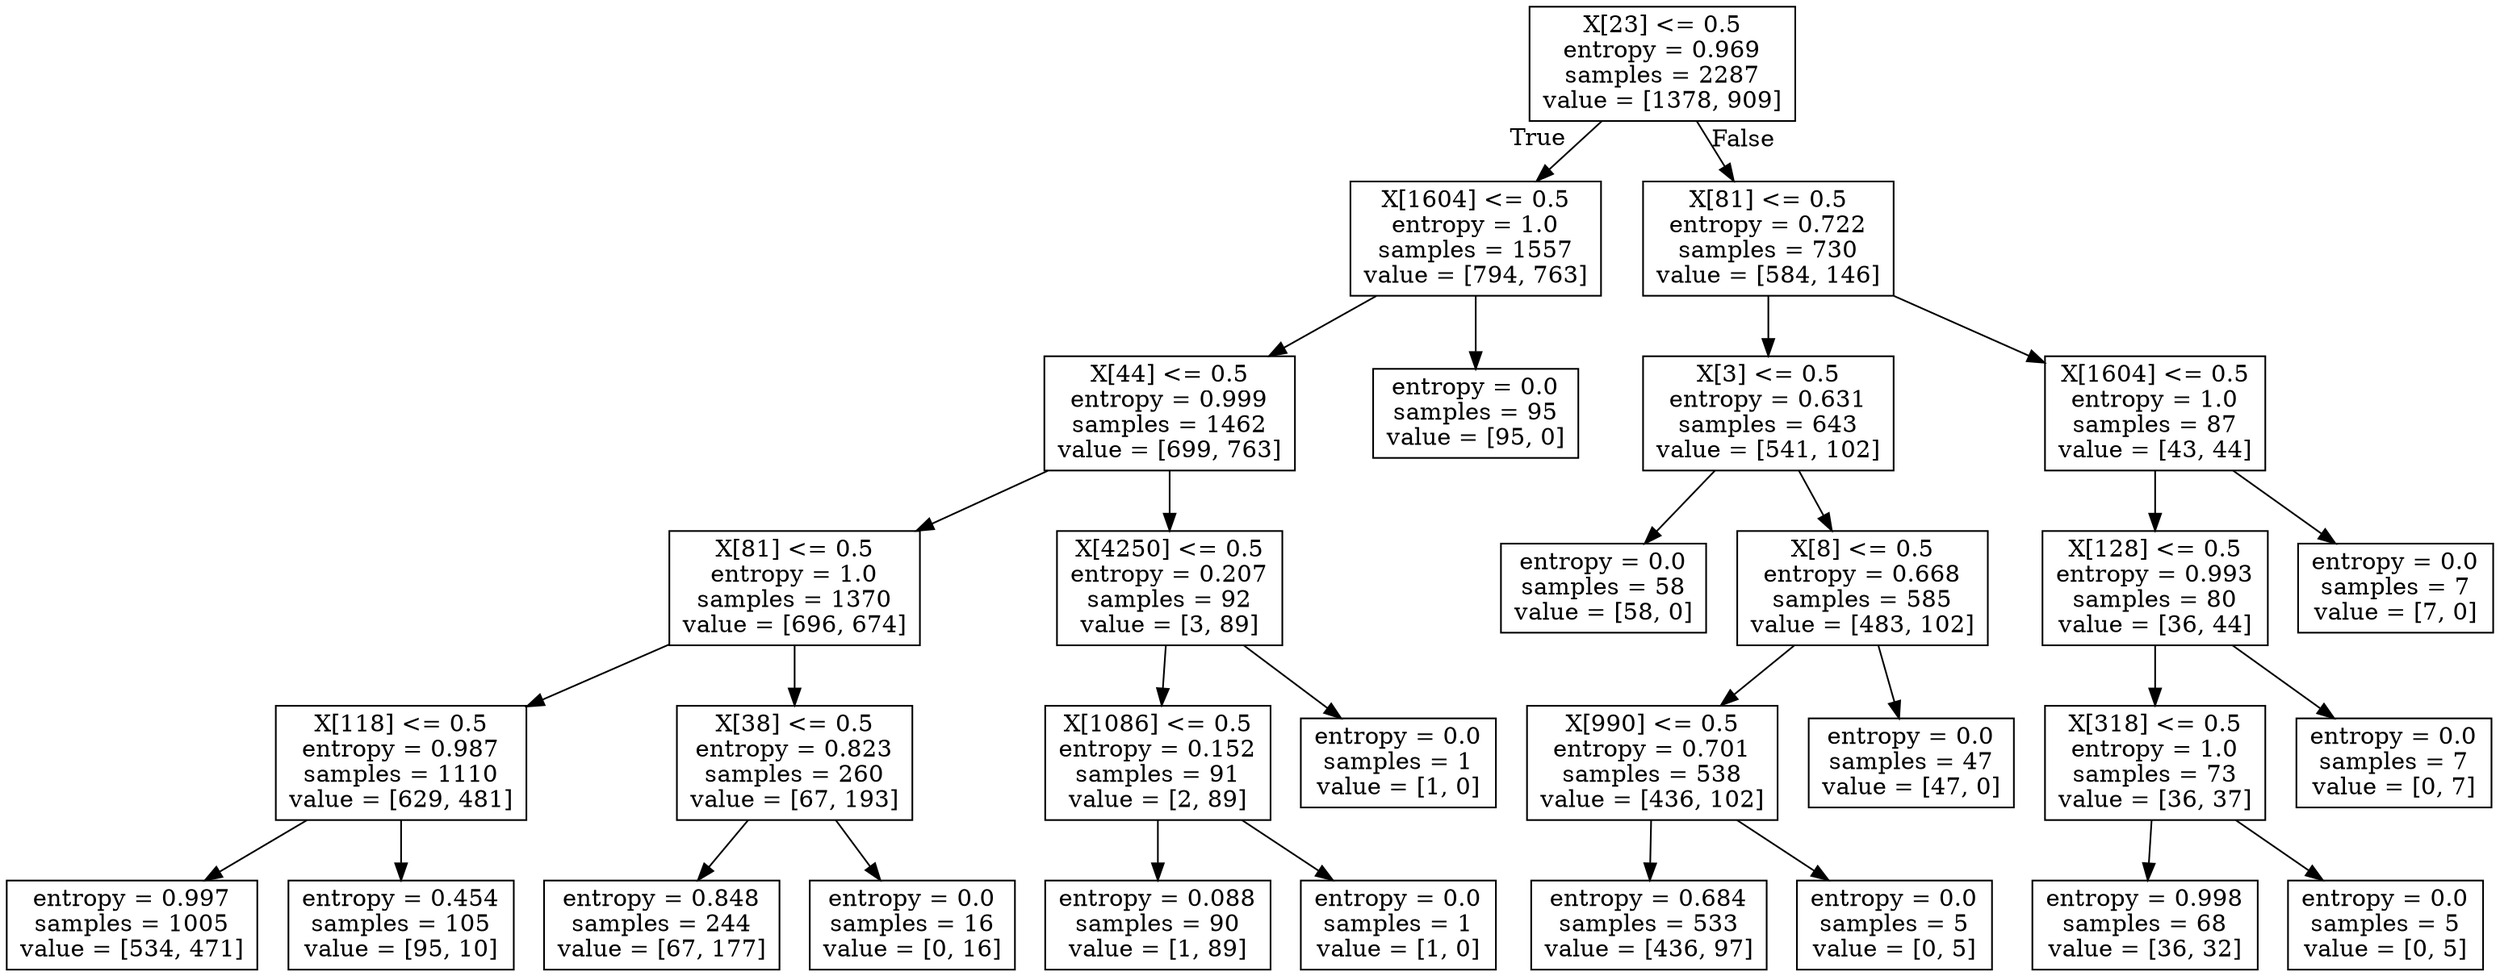 digraph Tree {
node [shape=box] ;
0 [label="X[23] <= 0.5\nentropy = 0.969\nsamples = 2287\nvalue = [1378, 909]"] ;
1 [label="X[1604] <= 0.5\nentropy = 1.0\nsamples = 1557\nvalue = [794, 763]"] ;
0 -> 1 [labeldistance=2.5, labelangle=45, headlabel="True"] ;
2 [label="X[44] <= 0.5\nentropy = 0.999\nsamples = 1462\nvalue = [699, 763]"] ;
1 -> 2 ;
3 [label="X[81] <= 0.5\nentropy = 1.0\nsamples = 1370\nvalue = [696, 674]"] ;
2 -> 3 ;
4 [label="X[118] <= 0.5\nentropy = 0.987\nsamples = 1110\nvalue = [629, 481]"] ;
3 -> 4 ;
5 [label="entropy = 0.997\nsamples = 1005\nvalue = [534, 471]"] ;
4 -> 5 ;
6 [label="entropy = 0.454\nsamples = 105\nvalue = [95, 10]"] ;
4 -> 6 ;
7 [label="X[38] <= 0.5\nentropy = 0.823\nsamples = 260\nvalue = [67, 193]"] ;
3 -> 7 ;
8 [label="entropy = 0.848\nsamples = 244\nvalue = [67, 177]"] ;
7 -> 8 ;
9 [label="entropy = 0.0\nsamples = 16\nvalue = [0, 16]"] ;
7 -> 9 ;
10 [label="X[4250] <= 0.5\nentropy = 0.207\nsamples = 92\nvalue = [3, 89]"] ;
2 -> 10 ;
11 [label="X[1086] <= 0.5\nentropy = 0.152\nsamples = 91\nvalue = [2, 89]"] ;
10 -> 11 ;
12 [label="entropy = 0.088\nsamples = 90\nvalue = [1, 89]"] ;
11 -> 12 ;
13 [label="entropy = 0.0\nsamples = 1\nvalue = [1, 0]"] ;
11 -> 13 ;
14 [label="entropy = 0.0\nsamples = 1\nvalue = [1, 0]"] ;
10 -> 14 ;
15 [label="entropy = 0.0\nsamples = 95\nvalue = [95, 0]"] ;
1 -> 15 ;
16 [label="X[81] <= 0.5\nentropy = 0.722\nsamples = 730\nvalue = [584, 146]"] ;
0 -> 16 [labeldistance=2.5, labelangle=-45, headlabel="False"] ;
17 [label="X[3] <= 0.5\nentropy = 0.631\nsamples = 643\nvalue = [541, 102]"] ;
16 -> 17 ;
18 [label="entropy = 0.0\nsamples = 58\nvalue = [58, 0]"] ;
17 -> 18 ;
19 [label="X[8] <= 0.5\nentropy = 0.668\nsamples = 585\nvalue = [483, 102]"] ;
17 -> 19 ;
20 [label="X[990] <= 0.5\nentropy = 0.701\nsamples = 538\nvalue = [436, 102]"] ;
19 -> 20 ;
21 [label="entropy = 0.684\nsamples = 533\nvalue = [436, 97]"] ;
20 -> 21 ;
22 [label="entropy = 0.0\nsamples = 5\nvalue = [0, 5]"] ;
20 -> 22 ;
23 [label="entropy = 0.0\nsamples = 47\nvalue = [47, 0]"] ;
19 -> 23 ;
24 [label="X[1604] <= 0.5\nentropy = 1.0\nsamples = 87\nvalue = [43, 44]"] ;
16 -> 24 ;
25 [label="X[128] <= 0.5\nentropy = 0.993\nsamples = 80\nvalue = [36, 44]"] ;
24 -> 25 ;
26 [label="X[318] <= 0.5\nentropy = 1.0\nsamples = 73\nvalue = [36, 37]"] ;
25 -> 26 ;
27 [label="entropy = 0.998\nsamples = 68\nvalue = [36, 32]"] ;
26 -> 27 ;
28 [label="entropy = 0.0\nsamples = 5\nvalue = [0, 5]"] ;
26 -> 28 ;
29 [label="entropy = 0.0\nsamples = 7\nvalue = [0, 7]"] ;
25 -> 29 ;
30 [label="entropy = 0.0\nsamples = 7\nvalue = [7, 0]"] ;
24 -> 30 ;
}